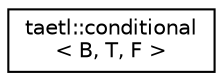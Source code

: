 digraph "Graphical Class Hierarchy"
{
  edge [fontname="Helvetica",fontsize="10",labelfontname="Helvetica",labelfontsize="10"];
  node [fontname="Helvetica",fontsize="10",shape=record];
  rankdir="LR";
  Node0 [label="taetl::conditional\l\< B, T, F \>",height=0.2,width=0.4,color="black", fillcolor="white", style="filled",URL="$structtaetl_1_1conditional.html",tooltip="Provides member typedef type, which is defined as T if B is true at compile time, or as F if B is fal..."];
}
